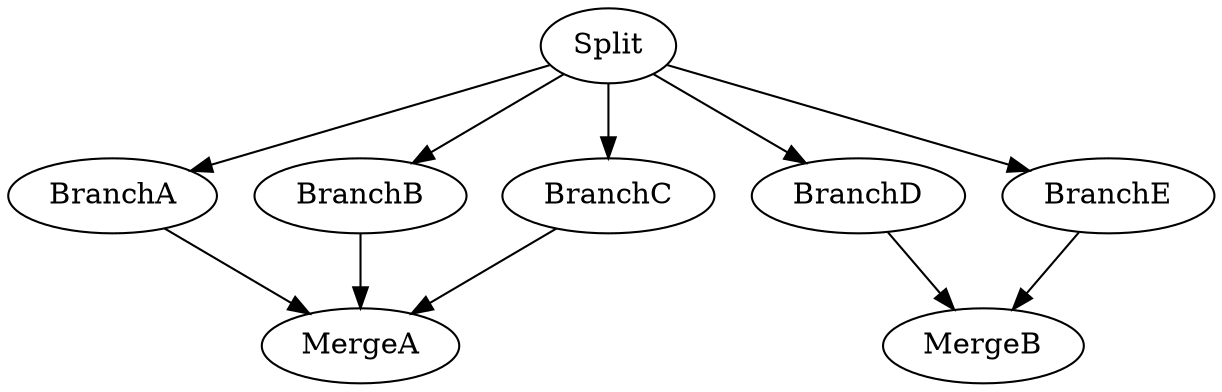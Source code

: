 digraph {
    Split -> BranchA -> MergeA
    Split -> BranchB -> MergeA
    Split -> BranchC -> MergeA
    Split -> BranchD -> MergeB
    Split -> BranchE -> MergeB
}